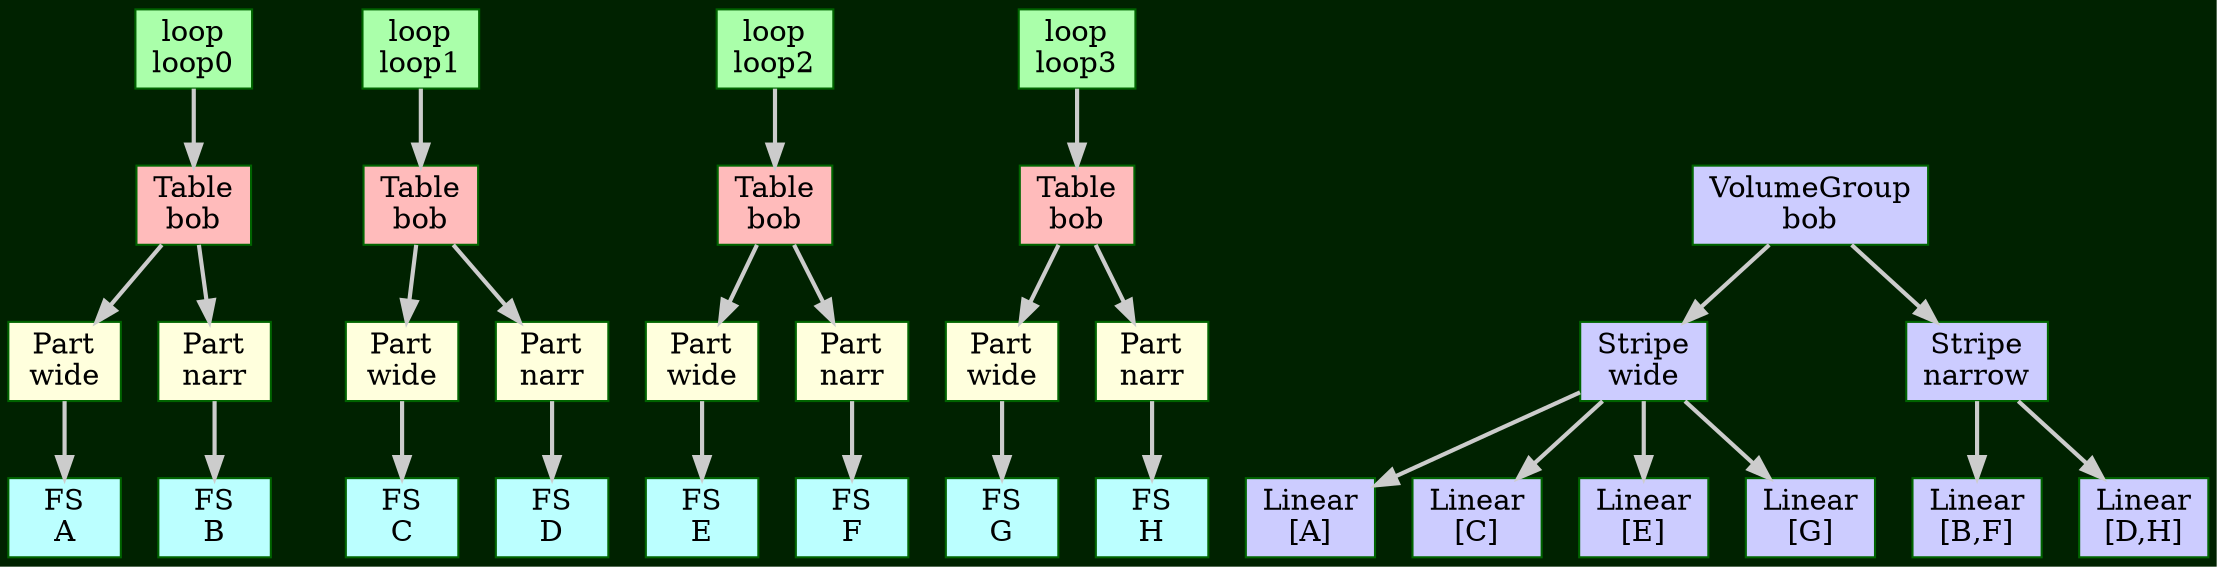 digraph G
{
	graph [ rankdir="TB" ];
	node  [ shape=record, style=filled ];
	edge  [ penwidth=2.0 ];

	graph [ bgcolor="#002200", color=white ];
	node  [ fillcolor="#bbbbbb", color=darkgreen ];
	edge  [ color="#cccccc" ];

	Loop1 [ label="loop\nloop0" fillcolor="#aaffaa" ];
	Loop2 [ label="loop\nloop1" fillcolor="#aaffaa" ];
	Loop3 [ label="loop\nloop2" fillcolor="#aaffaa" ];
	Loop4 [ label="loop\nloop3" fillcolor="#aaffaa" ];

	Table1 [ label="Table\nbob", fillcolor="#ffbbbb" ];
	Table2 [ label="Table\nbob", fillcolor="#ffbbbb" ];
	Table3 [ label="Table\nbob", fillcolor="#ffbbbb" ];
	Table4 [ label="Table\nbob", fillcolor="#ffbbbb" ];

	Part1 [ label="Part\nwide", fillcolor="#ffffdd" ];
	Part2 [ label="Part\nnarr", fillcolor="#ffffdd" ];
	Part3 [ label="Part\nwide", fillcolor="#ffffdd" ];
	Part4 [ label="Part\nnarr", fillcolor="#ffffdd" ];
	Part5 [ label="Part\nwide", fillcolor="#ffffdd" ];
	Part6 [ label="Part\nnarr", fillcolor="#ffffdd" ];
	Part7 [ label="Part\nwide", fillcolor="#ffffdd" ];
	Part8 [ label="Part\nnarr", fillcolor="#ffffdd" ];

	Fs1 [ label="FS\nA", fillcolor="#bbffff" ];
	Fs2 [ label="FS\nB", fillcolor="#bbffff" ];
	Fs3 [ label="FS\nC", fillcolor="#bbffff" ];
	Fs4 [ label="FS\nD", fillcolor="#bbffff" ];
	Fs5 [ label="FS\nE", fillcolor="#bbffff" ];
	Fs6 [ label="FS\nF", fillcolor="#bbffff" ];
	Fs7 [ label="FS\nG", fillcolor="#bbffff" ];
	Fs8 [ label="FS\nH", fillcolor="#bbffff" ];

	Group	[ label="VolumeGroup\nbob", fillcolor="#ccccff" ];
	Volume1 [ label="Stripe\nwide" fillcolor="#ccccff" ];
	Volume2 [ label="Stripe\nnarrow" fillcolor="#ccccff" ];

	Linear1 [ label="Linear\n[A]" fillcolor="#ccccff" ];
	Linear2 [ label="Linear\n[C]" fillcolor="#ccccff" ];
	Linear3 [ label="Linear\n[E]" fillcolor="#ccccff" ];
	Linear4 [ label="Linear\n[G]" fillcolor="#ccccff" ];
	Linear5 [ label="Linear\n[B,F]" fillcolor="#ccccff" ];
	Linear6 [ label="Linear\n[D,H]" fillcolor="#ccccff" ];

	Loop1	-> Table1;
	Loop2	-> Table2;
	Loop3	-> Table3;
	Loop4	-> Table4;

	Table1	-> Part1;
	Table1	-> Part2;
	Table2	-> Part3;
	Table2	-> Part4;
	Table3	-> Part5;
	Table3	-> Part6;
	Table4	-> Part7;
	Table4	-> Part8;

	Part1	-> Fs1;
	Part2	-> Fs2;
	Part3	-> Fs3;
	Part4	-> Fs4;
	Part5	-> Fs5;
	Part6	-> Fs6;
	Part7	-> Fs7;
	Part8	-> Fs8;

	Group		-> Volume1;
	Group		-> Volume2;

	Volume1		-> Linear1;
	Volume1		-> Linear2;
	Volume1		-> Linear3;
	Volume1		-> Linear4;

	Volume2		-> Linear5;
	Volume2		-> Linear6;

	{ rank=same Group Table1 Table2 Table3 Table4 }
}

